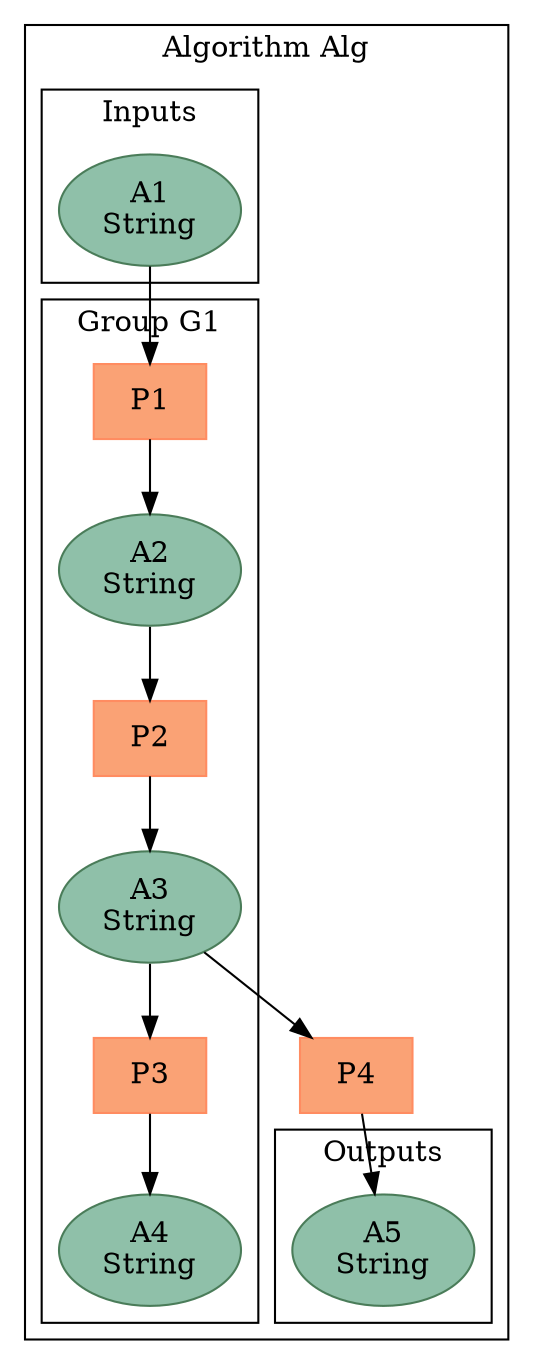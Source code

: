 digraph { layout=dot; compound=true;
subgraph cluster_provider_1 {
label="Algorithm Alg"
subgraph cluster_provider_1_inputs {
label="Inputs"
provider_1__artifact_2 [label="A1\nString",shape="ellipse",style="filled",color="#4a7c59",fillcolor="#8fc0a9"]
} // cluster_provider_1_inputs
subgraph cluster_provider_1_outputs {
label="Outputs"
provider_1__artifact_3 [label="A5\nString",shape="ellipse",style="filled",color="#4a7c59",fillcolor="#8fc0a9"]
} // cluster_provider_1_outputs
 // before providers
subgraph cluster_provider_1__group_4 {
label="Group G1"
provider_1__artifact_5 [label="A2\nString",shape="ellipse",style="filled",color="#4a7c59",fillcolor="#8fc0a9"]
provider_1__artifact_6 [label="A3\nString",shape="ellipse",style="filled",color="#4a7c59",fillcolor="#8fc0a9"]
provider_1__artifact_7 [label="A4\nString",shape="ellipse",style="filled",color="#4a7c59",fillcolor="#8fc0a9"]
provider_1__provider_8 [shape="rectangle",label="P1",style="filled",color="#ff8c61",fillcolor="#faa275"]
provider_1__provider_9 [shape="rectangle",label="P2",style="filled",color="#ff8c61",fillcolor="#faa275"]
provider_1__provider_10 [shape="rectangle",label="P3",style="filled",color="#ff8c61",fillcolor="#faa275"]
} // cluster_provider_1__group_4
provider_1__provider_11 [shape="rectangle",label="P4",style="filled",color="#ff8c61",fillcolor="#faa275"]
} // cluster_provider_1

provider_1__provider_8 -> provider_1__artifact_5
provider_1__artifact_2 -> provider_1__provider_8
provider_1__provider_9 -> provider_1__artifact_6
provider_1__artifact_5 -> provider_1__provider_9
provider_1__provider_10 -> provider_1__artifact_7
provider_1__artifact_6 -> provider_1__provider_10
provider_1__provider_11 -> provider_1__artifact_3
provider_1__artifact_6 -> provider_1__provider_11
}
